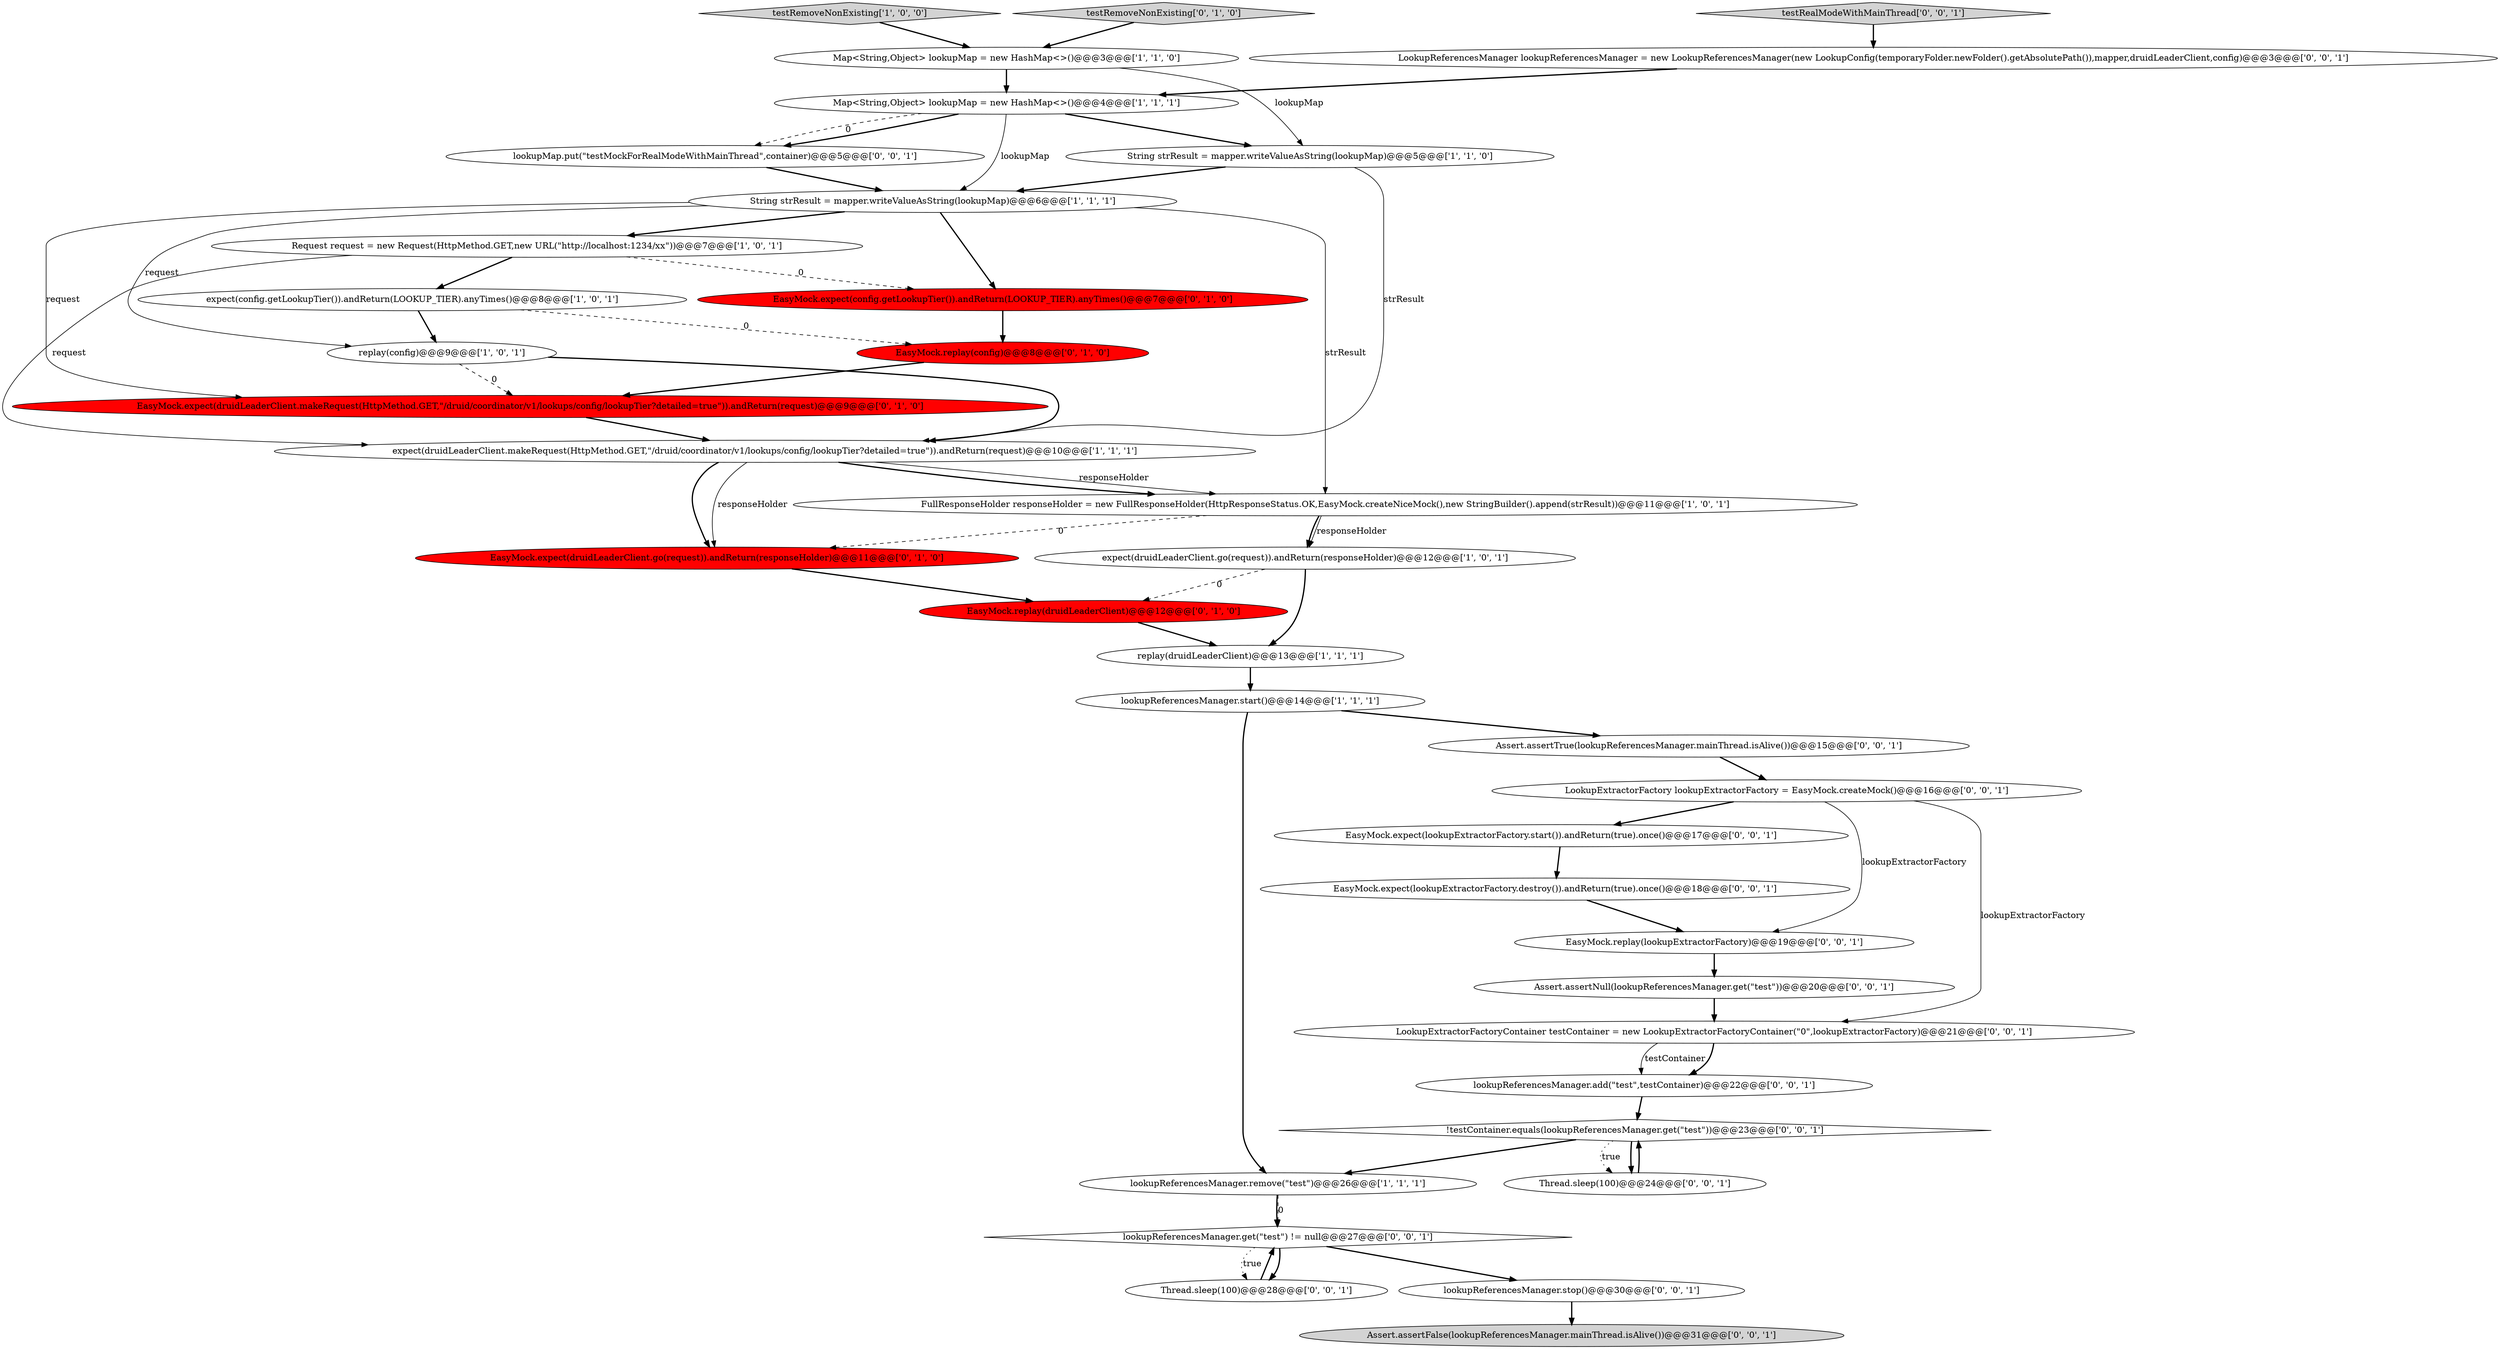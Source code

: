 digraph {
10 [style = filled, label = "lookupReferencesManager.start()@@@14@@@['1', '1', '1']", fillcolor = white, shape = ellipse image = "AAA0AAABBB1BBB"];
28 [style = filled, label = "EasyMock.replay(lookupExtractorFactory)@@@19@@@['0', '0', '1']", fillcolor = white, shape = ellipse image = "AAA0AAABBB3BBB"];
19 [style = filled, label = "EasyMock.replay(druidLeaderClient)@@@12@@@['0', '1', '0']", fillcolor = red, shape = ellipse image = "AAA1AAABBB2BBB"];
31 [style = filled, label = "lookupReferencesManager.stop()@@@30@@@['0', '0', '1']", fillcolor = white, shape = ellipse image = "AAA0AAABBB3BBB"];
1 [style = filled, label = "replay(druidLeaderClient)@@@13@@@['1', '1', '1']", fillcolor = white, shape = ellipse image = "AAA0AAABBB1BBB"];
26 [style = filled, label = "lookupMap.put(\"testMockForRealModeWithMainThread\",container)@@@5@@@['0', '0', '1']", fillcolor = white, shape = ellipse image = "AAA0AAABBB3BBB"];
5 [style = filled, label = "Map<String,Object> lookupMap = new HashMap<>()@@@3@@@['1', '1', '0']", fillcolor = white, shape = ellipse image = "AAA0AAABBB1BBB"];
9 [style = filled, label = "replay(config)@@@9@@@['1', '0', '1']", fillcolor = white, shape = ellipse image = "AAA0AAABBB1BBB"];
21 [style = filled, label = "LookupExtractorFactoryContainer testContainer = new LookupExtractorFactoryContainer(\"0\",lookupExtractorFactory)@@@21@@@['0', '0', '1']", fillcolor = white, shape = ellipse image = "AAA0AAABBB3BBB"];
27 [style = filled, label = "EasyMock.expect(lookupExtractorFactory.destroy()).andReturn(true).once()@@@18@@@['0', '0', '1']", fillcolor = white, shape = ellipse image = "AAA0AAABBB3BBB"];
32 [style = filled, label = "!testContainer.equals(lookupReferencesManager.get(\"test\"))@@@23@@@['0', '0', '1']", fillcolor = white, shape = diamond image = "AAA0AAABBB3BBB"];
13 [style = filled, label = "expect(druidLeaderClient.makeRequest(HttpMethod.GET,\"/druid/coordinator/v1/lookups/config/lookupTier?detailed=true\")).andReturn(request)@@@10@@@['1', '1', '1']", fillcolor = white, shape = ellipse image = "AAA0AAABBB1BBB"];
18 [style = filled, label = "EasyMock.expect(druidLeaderClient.makeRequest(HttpMethod.GET,\"/druid/coordinator/v1/lookups/config/lookupTier?detailed=true\")).andReturn(request)@@@9@@@['0', '1', '0']", fillcolor = red, shape = ellipse image = "AAA1AAABBB2BBB"];
11 [style = filled, label = "expect(druidLeaderClient.go(request)).andReturn(responseHolder)@@@12@@@['1', '0', '1']", fillcolor = white, shape = ellipse image = "AAA0AAABBB1BBB"];
8 [style = filled, label = "String strResult = mapper.writeValueAsString(lookupMap)@@@5@@@['1', '1', '0']", fillcolor = white, shape = ellipse image = "AAA0AAABBB1BBB"];
12 [style = filled, label = "Request request = new Request(HttpMethod.GET,new URL(\"http://localhost:1234/xx\"))@@@7@@@['1', '0', '1']", fillcolor = white, shape = ellipse image = "AAA0AAABBB1BBB"];
17 [style = filled, label = "EasyMock.expect(druidLeaderClient.go(request)).andReturn(responseHolder)@@@11@@@['0', '1', '0']", fillcolor = red, shape = ellipse image = "AAA1AAABBB2BBB"];
22 [style = filled, label = "Thread.sleep(100)@@@28@@@['0', '0', '1']", fillcolor = white, shape = ellipse image = "AAA0AAABBB3BBB"];
29 [style = filled, label = "lookupReferencesManager.add(\"test\",testContainer)@@@22@@@['0', '0', '1']", fillcolor = white, shape = ellipse image = "AAA0AAABBB3BBB"];
6 [style = filled, label = "lookupReferencesManager.remove(\"test\")@@@26@@@['1', '1', '1']", fillcolor = white, shape = ellipse image = "AAA0AAABBB1BBB"];
25 [style = filled, label = "testRealModeWithMainThread['0', '0', '1']", fillcolor = lightgray, shape = diamond image = "AAA0AAABBB3BBB"];
4 [style = filled, label = "FullResponseHolder responseHolder = new FullResponseHolder(HttpResponseStatus.OK,EasyMock.createNiceMock(),new StringBuilder().append(strResult))@@@11@@@['1', '0', '1']", fillcolor = white, shape = ellipse image = "AAA0AAABBB1BBB"];
35 [style = filled, label = "lookupReferencesManager.get(\"test\") != null@@@27@@@['0', '0', '1']", fillcolor = white, shape = diamond image = "AAA0AAABBB3BBB"];
30 [style = filled, label = "Assert.assertTrue(lookupReferencesManager.mainThread.isAlive())@@@15@@@['0', '0', '1']", fillcolor = white, shape = ellipse image = "AAA0AAABBB3BBB"];
14 [style = filled, label = "EasyMock.expect(config.getLookupTier()).andReturn(LOOKUP_TIER).anyTimes()@@@7@@@['0', '1', '0']", fillcolor = red, shape = ellipse image = "AAA1AAABBB2BBB"];
20 [style = filled, label = "EasyMock.expect(lookupExtractorFactory.start()).andReturn(true).once()@@@17@@@['0', '0', '1']", fillcolor = white, shape = ellipse image = "AAA0AAABBB3BBB"];
33 [style = filled, label = "Assert.assertFalse(lookupReferencesManager.mainThread.isAlive())@@@31@@@['0', '0', '1']", fillcolor = lightgray, shape = ellipse image = "AAA0AAABBB3BBB"];
3 [style = filled, label = "expect(config.getLookupTier()).andReturn(LOOKUP_TIER).anyTimes()@@@8@@@['1', '0', '1']", fillcolor = white, shape = ellipse image = "AAA0AAABBB1BBB"];
15 [style = filled, label = "testRemoveNonExisting['0', '1', '0']", fillcolor = lightgray, shape = diamond image = "AAA0AAABBB2BBB"];
24 [style = filled, label = "LookupReferencesManager lookupReferencesManager = new LookupReferencesManager(new LookupConfig(temporaryFolder.newFolder().getAbsolutePath()),mapper,druidLeaderClient,config)@@@3@@@['0', '0', '1']", fillcolor = white, shape = ellipse image = "AAA0AAABBB3BBB"];
34 [style = filled, label = "Thread.sleep(100)@@@24@@@['0', '0', '1']", fillcolor = white, shape = ellipse image = "AAA0AAABBB3BBB"];
36 [style = filled, label = "Assert.assertNull(lookupReferencesManager.get(\"test\"))@@@20@@@['0', '0', '1']", fillcolor = white, shape = ellipse image = "AAA0AAABBB3BBB"];
0 [style = filled, label = "testRemoveNonExisting['1', '0', '0']", fillcolor = lightgray, shape = diamond image = "AAA0AAABBB1BBB"];
7 [style = filled, label = "Map<String,Object> lookupMap = new HashMap<>()@@@4@@@['1', '1', '1']", fillcolor = white, shape = ellipse image = "AAA0AAABBB1BBB"];
2 [style = filled, label = "String strResult = mapper.writeValueAsString(lookupMap)@@@6@@@['1', '1', '1']", fillcolor = white, shape = ellipse image = "AAA0AAABBB1BBB"];
16 [style = filled, label = "EasyMock.replay(config)@@@8@@@['0', '1', '0']", fillcolor = red, shape = ellipse image = "AAA1AAABBB2BBB"];
23 [style = filled, label = "LookupExtractorFactory lookupExtractorFactory = EasyMock.createMock()@@@16@@@['0', '0', '1']", fillcolor = white, shape = ellipse image = "AAA0AAABBB3BBB"];
14->16 [style = bold, label=""];
35->31 [style = bold, label=""];
23->20 [style = bold, label=""];
16->18 [style = bold, label=""];
6->35 [style = bold, label=""];
28->36 [style = bold, label=""];
2->18 [style = solid, label="request"];
23->21 [style = solid, label="lookupExtractorFactory"];
32->34 [style = dotted, label="true"];
4->17 [style = dashed, label="0"];
2->9 [style = solid, label="request"];
11->1 [style = bold, label=""];
35->22 [style = bold, label=""];
9->18 [style = dashed, label="0"];
27->28 [style = bold, label=""];
30->23 [style = bold, label=""];
21->29 [style = solid, label="testContainer"];
2->4 [style = solid, label="strResult"];
5->8 [style = solid, label="lookupMap"];
32->34 [style = bold, label=""];
7->8 [style = bold, label=""];
4->11 [style = solid, label="responseHolder"];
10->6 [style = bold, label=""];
17->19 [style = bold, label=""];
32->6 [style = bold, label=""];
12->13 [style = solid, label="request"];
15->5 [style = bold, label=""];
2->12 [style = bold, label=""];
6->35 [style = dashed, label="0"];
20->27 [style = bold, label=""];
7->26 [style = bold, label=""];
3->9 [style = bold, label=""];
36->21 [style = bold, label=""];
25->24 [style = bold, label=""];
13->17 [style = bold, label=""];
19->1 [style = bold, label=""];
26->2 [style = bold, label=""];
13->4 [style = solid, label="responseHolder"];
21->29 [style = bold, label=""];
12->14 [style = dashed, label="0"];
8->2 [style = bold, label=""];
11->19 [style = dashed, label="0"];
29->32 [style = bold, label=""];
31->33 [style = bold, label=""];
2->14 [style = bold, label=""];
7->2 [style = solid, label="lookupMap"];
8->13 [style = solid, label="strResult"];
18->13 [style = bold, label=""];
5->7 [style = bold, label=""];
34->32 [style = bold, label=""];
12->3 [style = bold, label=""];
13->17 [style = solid, label="responseHolder"];
35->22 [style = dotted, label="true"];
7->26 [style = dashed, label="0"];
4->11 [style = bold, label=""];
24->7 [style = bold, label=""];
1->10 [style = bold, label=""];
22->35 [style = bold, label=""];
10->30 [style = bold, label=""];
23->28 [style = solid, label="lookupExtractorFactory"];
3->16 [style = dashed, label="0"];
0->5 [style = bold, label=""];
9->13 [style = bold, label=""];
13->4 [style = bold, label=""];
}
